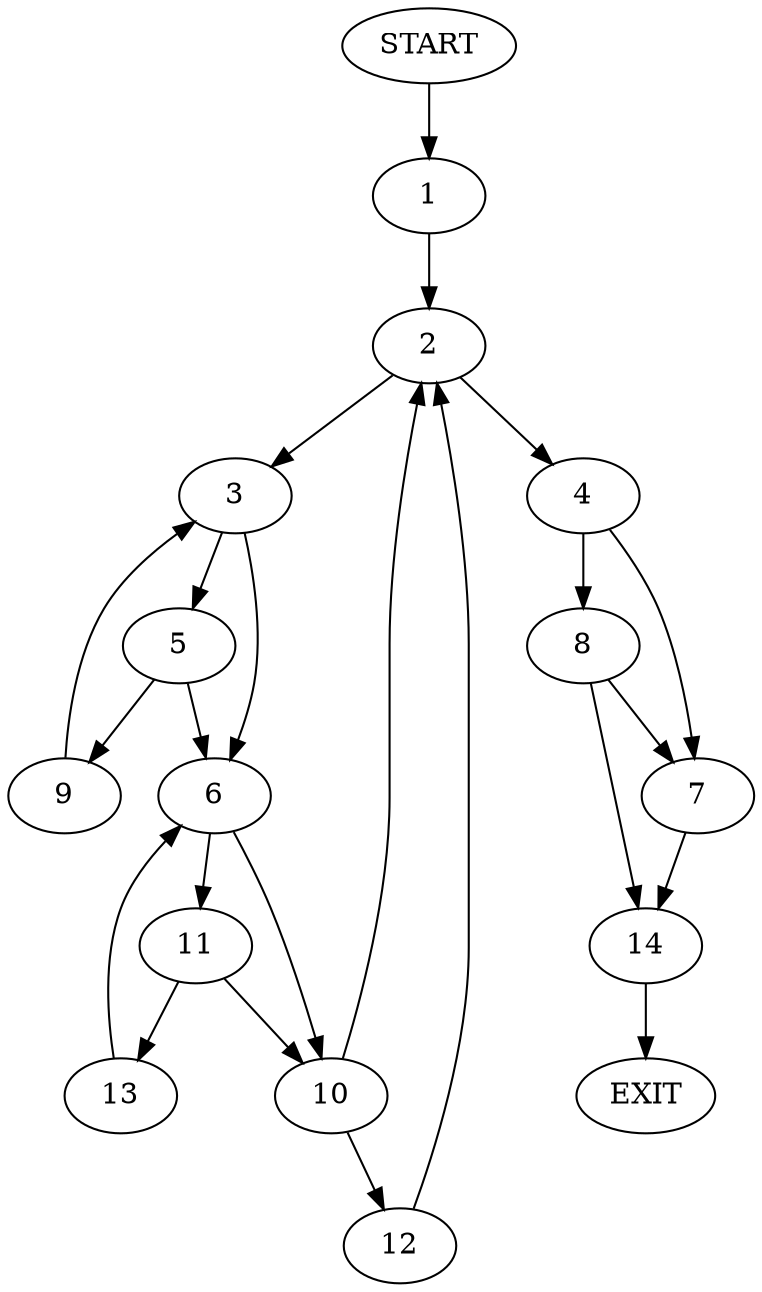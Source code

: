 digraph {
0 [label="START"]
15 [label="EXIT"]
0 -> 1
1 -> 2
2 -> 3
2 -> 4
3 -> 5
3 -> 6
4 -> 7
4 -> 8
5 -> 9
5 -> 6
6 -> 10
6 -> 11
9 -> 3
10 -> 12
10 -> 2
11 -> 10
11 -> 13
13 -> 6
12 -> 2
7 -> 14
8 -> 7
8 -> 14
14 -> 15
}
